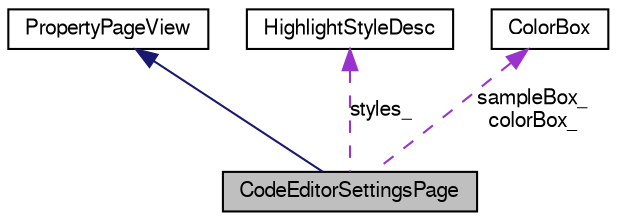 digraph G
{
  bgcolor="transparent";
  edge [fontname="FreeSans",fontsize=10,labelfontname="FreeSans",labelfontsize=10];
  node [fontname="FreeSans",fontsize=10,shape=record];
  Node1 [label="CodeEditorSettingsPage",height=0.2,width=0.4,color="black", fillcolor="grey75", style="filled" fontcolor="black"];
  Node2 -> Node1 [dir=back,color="midnightblue",fontsize=10,style="solid",fontname="FreeSans"];
  Node2 [label="PropertyPageView",height=0.2,width=0.4,color="black",URL="$class_property_page_view.html",tooltip="PropertyPageView class."];
  Node3 -> Node1 [dir=back,color="darkorchid3",fontsize=10,style="dashed",label="styles_",fontname="FreeSans"];
  Node3 [label="HighlightStyleDesc",height=0.2,width=0.4,color="black",URL="$struct_highlight_style_desc.html",tooltip="HighlightStyleDesc structure."];
  Node4 -> Node1 [dir=back,color="darkorchid3",fontsize=10,style="dashed",label="sampleBox_\ncolorBox_",fontname="FreeSans"];
  Node4 [label="ColorBox",height=0.2,width=0.4,color="black",URL="$class_color_box.html",tooltip="ColorBox class."];
}
